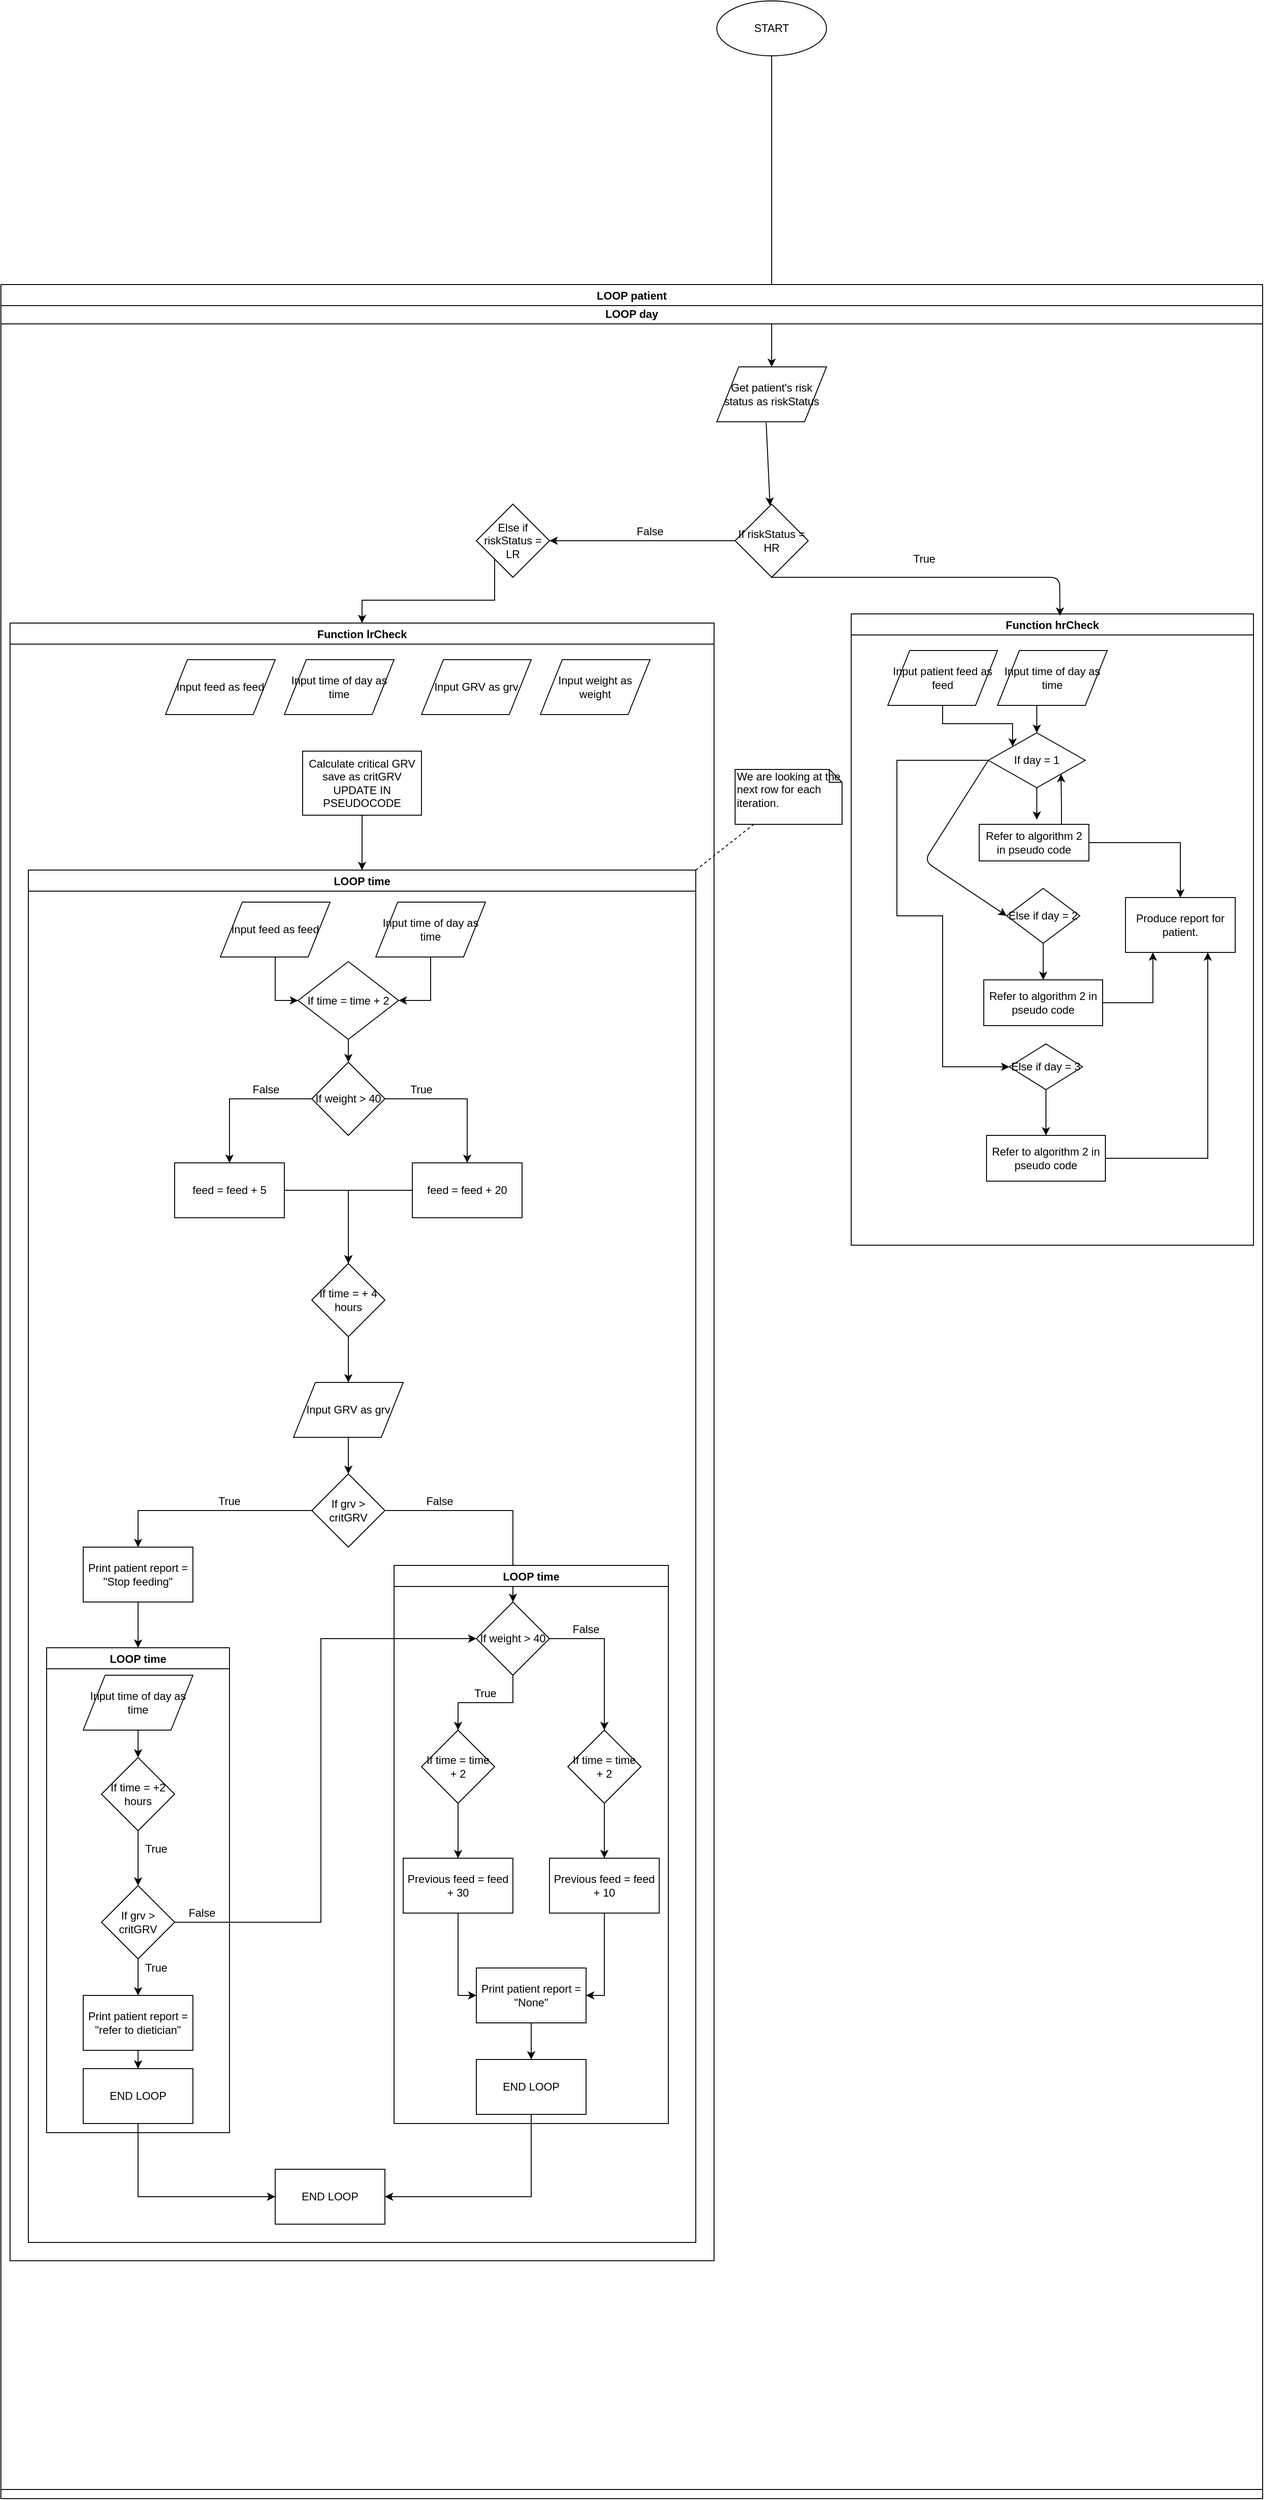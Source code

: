 <mxfile version="12.7.9" type="device"><diagram id="C5RBs43oDa-KdzZeNtuy" name="Page-1"><mxGraphModel dx="2858" dy="2272" grid="1" gridSize="10" guides="1" tooltips="1" connect="1" arrows="1" fold="1" page="1" pageScale="1" pageWidth="827" pageHeight="1169" math="0" shadow="0"><root><mxCell id="WIyWlLk6GJQsqaUBKTNV-0"/><mxCell id="WIyWlLk6GJQsqaUBKTNV-1" parent="WIyWlLk6GJQsqaUBKTNV-0"/><mxCell id="mkg-h_tqtPTonH-50F9G-0" value="START" style="ellipse;whiteSpace=wrap;html=1;" parent="WIyWlLk6GJQsqaUBKTNV-1" vertex="1"><mxGeometry x="353" y="-280" width="120" height="60" as="geometry"/></mxCell><mxCell id="mkg-h_tqtPTonH-50F9G-1" value="Get patient's risk status as riskStatus" style="shape=parallelogram;perimeter=parallelogramPerimeter;whiteSpace=wrap;html=1;" parent="WIyWlLk6GJQsqaUBKTNV-1" vertex="1"><mxGeometry x="353" y="120" width="120" height="60" as="geometry"/></mxCell><mxCell id="mkg-h_tqtPTonH-50F9G-2" value="" style="endArrow=classic;html=1;entryX=0.5;entryY=0;entryDx=0;entryDy=0;" parent="WIyWlLk6GJQsqaUBKTNV-1" source="mkg-h_tqtPTonH-50F9G-0" target="mkg-h_tqtPTonH-50F9G-1" edge="1"><mxGeometry width="50" height="50" relative="1" as="geometry"><mxPoint x="340" y="270" as="sourcePoint"/><mxPoint x="400" y="140" as="targetPoint"/></mxGeometry></mxCell><mxCell id="mkg-h_tqtPTonH-50F9G-3" value="If riskStatus = HR" style="rhombus;whiteSpace=wrap;html=1;" parent="WIyWlLk6GJQsqaUBKTNV-1" vertex="1"><mxGeometry x="373" y="270" width="80" height="80" as="geometry"/></mxCell><mxCell id="cBOBdkckyFNKxuJ2HhrZ-23" style="edgeStyle=orthogonalEdgeStyle;rounded=0;orthogonalLoop=1;jettySize=auto;html=1;exitX=0;exitY=1;exitDx=0;exitDy=0;" parent="WIyWlLk6GJQsqaUBKTNV-1" source="mkg-h_tqtPTonH-50F9G-4" target="cBOBdkckyFNKxuJ2HhrZ-0" edge="1"><mxGeometry relative="1" as="geometry"/></mxCell><mxCell id="mkg-h_tqtPTonH-50F9G-4" value="Else if riskStatus = LR" style="rhombus;whiteSpace=wrap;html=1;" parent="WIyWlLk6GJQsqaUBKTNV-1" vertex="1"><mxGeometry x="90" y="270" width="80" height="80" as="geometry"/></mxCell><mxCell id="mkg-h_tqtPTonH-50F9G-6" value="False" style="text;html=1;strokeColor=none;fillColor=none;align=center;verticalAlign=middle;whiteSpace=wrap;rounded=0;" parent="WIyWlLk6GJQsqaUBKTNV-1" vertex="1"><mxGeometry x="260" y="290" width="40" height="20" as="geometry"/></mxCell><mxCell id="mkg-h_tqtPTonH-50F9G-7" value="" style="endArrow=classic;html=1;exitX=0;exitY=0.5;exitDx=0;exitDy=0;" parent="WIyWlLk6GJQsqaUBKTNV-1" source="mkg-h_tqtPTonH-50F9G-3" target="mkg-h_tqtPTonH-50F9G-4" edge="1"><mxGeometry width="50" height="50" relative="1" as="geometry"><mxPoint x="413" y="350" as="sourcePoint"/><mxPoint x="413" y="400" as="targetPoint"/></mxGeometry></mxCell><mxCell id="mkg-h_tqtPTonH-50F9G-9" value="" style="endArrow=classic;html=1;exitX=0.45;exitY=1.017;exitDx=0;exitDy=0;exitPerimeter=0;" parent="WIyWlLk6GJQsqaUBKTNV-1" source="mkg-h_tqtPTonH-50F9G-1" target="mkg-h_tqtPTonH-50F9G-3" edge="1"><mxGeometry width="50" height="50" relative="1" as="geometry"><mxPoint x="270" y="560" as="sourcePoint"/><mxPoint x="320" y="510" as="targetPoint"/></mxGeometry></mxCell><mxCell id="mkg-h_tqtPTonH-50F9G-11" value="Function hrCheck" style="swimlane;" parent="WIyWlLk6GJQsqaUBKTNV-1" vertex="1"><mxGeometry x="500" y="390" width="440" height="690" as="geometry"><mxRectangle x="210" y="420" width="130" height="23" as="alternateBounds"/></mxGeometry></mxCell><mxCell id="HJg3ob6l5H8S-8j6q5Gc-4" style="edgeStyle=orthogonalEdgeStyle;rounded=0;orthogonalLoop=1;jettySize=auto;html=1;entryX=0;entryY=0;entryDx=0;entryDy=0;" parent="mkg-h_tqtPTonH-50F9G-11" source="mkg-h_tqtPTonH-50F9G-13" target="mkg-h_tqtPTonH-50F9G-24" edge="1"><mxGeometry relative="1" as="geometry"/></mxCell><mxCell id="mkg-h_tqtPTonH-50F9G-13" value="Input patient feed as feed" style="shape=parallelogram;perimeter=parallelogramPerimeter;whiteSpace=wrap;html=1;" parent="mkg-h_tqtPTonH-50F9G-11" vertex="1"><mxGeometry x="40" y="40" width="120" height="60" as="geometry"/></mxCell><mxCell id="HJg3ob6l5H8S-8j6q5Gc-5" style="edgeStyle=orthogonalEdgeStyle;rounded=0;orthogonalLoop=1;jettySize=auto;html=1;exitX=0.5;exitY=1;exitDx=0;exitDy=0;entryX=0.5;entryY=0;entryDx=0;entryDy=0;" parent="mkg-h_tqtPTonH-50F9G-11" source="mkg-h_tqtPTonH-50F9G-14" target="mkg-h_tqtPTonH-50F9G-24" edge="1"><mxGeometry relative="1" as="geometry"/></mxCell><mxCell id="mkg-h_tqtPTonH-50F9G-14" value="Input time of day as time" style="shape=parallelogram;perimeter=parallelogramPerimeter;whiteSpace=wrap;html=1;" parent="mkg-h_tqtPTonH-50F9G-11" vertex="1"><mxGeometry x="160" y="40" width="120" height="60" as="geometry"/></mxCell><mxCell id="HJg3ob6l5H8S-8j6q5Gc-0" value="" style="edgeStyle=orthogonalEdgeStyle;rounded=0;orthogonalLoop=1;jettySize=auto;html=1;" parent="mkg-h_tqtPTonH-50F9G-11" source="mkg-h_tqtPTonH-50F9G-24" edge="1"><mxGeometry relative="1" as="geometry"><mxPoint x="203" y="225" as="targetPoint"/></mxGeometry></mxCell><mxCell id="HJg3ob6l5H8S-8j6q5Gc-13" style="edgeStyle=orthogonalEdgeStyle;rounded=0;orthogonalLoop=1;jettySize=auto;html=1;entryX=0;entryY=0.5;entryDx=0;entryDy=0;" parent="mkg-h_tqtPTonH-50F9G-11" source="mkg-h_tqtPTonH-50F9G-24" target="HJg3ob6l5H8S-8j6q5Gc-10" edge="1"><mxGeometry relative="1" as="geometry"><Array as="points"><mxPoint x="50" y="160"/><mxPoint x="50" y="330"/><mxPoint x="100" y="330"/><mxPoint x="100" y="495"/></Array></mxGeometry></mxCell><mxCell id="mkg-h_tqtPTonH-50F9G-24" value="If day = 1" style="rhombus;whiteSpace=wrap;html=1;" parent="mkg-h_tqtPTonH-50F9G-11" vertex="1"><mxGeometry x="150" y="130" width="106" height="60" as="geometry"/></mxCell><mxCell id="HJg3ob6l5H8S-8j6q5Gc-7" style="edgeStyle=orthogonalEdgeStyle;rounded=0;orthogonalLoop=1;jettySize=auto;html=1;exitX=0.75;exitY=0;exitDx=0;exitDy=0;entryX=1;entryY=1;entryDx=0;entryDy=0;" parent="mkg-h_tqtPTonH-50F9G-11" source="mkg-h_tqtPTonH-50F9G-28" target="mkg-h_tqtPTonH-50F9G-24" edge="1"><mxGeometry relative="1" as="geometry"/></mxCell><mxCell id="HJg3ob6l5H8S-8j6q5Gc-17" style="edgeStyle=orthogonalEdgeStyle;rounded=0;orthogonalLoop=1;jettySize=auto;html=1;entryX=0.5;entryY=0;entryDx=0;entryDy=0;" parent="mkg-h_tqtPTonH-50F9G-11" source="mkg-h_tqtPTonH-50F9G-28" target="HJg3ob6l5H8S-8j6q5Gc-15" edge="1"><mxGeometry relative="1" as="geometry"/></mxCell><mxCell id="mkg-h_tqtPTonH-50F9G-28" value="Refer to algorithm 2 in pseudo code" style="rounded=0;whiteSpace=wrap;html=1;" parent="mkg-h_tqtPTonH-50F9G-11" vertex="1"><mxGeometry x="140" y="230" width="120" height="40" as="geometry"/></mxCell><mxCell id="HJg3ob6l5H8S-8j6q5Gc-9" style="edgeStyle=orthogonalEdgeStyle;rounded=0;orthogonalLoop=1;jettySize=auto;html=1;exitX=0.5;exitY=1;exitDx=0;exitDy=0;entryX=0.5;entryY=0;entryDx=0;entryDy=0;" parent="mkg-h_tqtPTonH-50F9G-11" source="HJg3ob6l5H8S-8j6q5Gc-1" target="HJg3ob6l5H8S-8j6q5Gc-8" edge="1"><mxGeometry relative="1" as="geometry"/></mxCell><mxCell id="HJg3ob6l5H8S-8j6q5Gc-1" value="Else if day = 2" style="rhombus;whiteSpace=wrap;html=1;" parent="mkg-h_tqtPTonH-50F9G-11" vertex="1"><mxGeometry x="170" y="300" width="80" height="60" as="geometry"/></mxCell><mxCell id="HJg3ob6l5H8S-8j6q5Gc-2" value="" style="endArrow=classic;html=1;exitX=0;exitY=0.5;exitDx=0;exitDy=0;entryX=0;entryY=0.5;entryDx=0;entryDy=0;" parent="mkg-h_tqtPTonH-50F9G-11" source="mkg-h_tqtPTonH-50F9G-24" target="HJg3ob6l5H8S-8j6q5Gc-1" edge="1"><mxGeometry width="50" height="50" relative="1" as="geometry"><mxPoint x="180" y="310" as="sourcePoint"/><mxPoint x="230" y="260" as="targetPoint"/><Array as="points"><mxPoint x="80" y="270"/></Array></mxGeometry></mxCell><mxCell id="HJg3ob6l5H8S-8j6q5Gc-18" style="edgeStyle=orthogonalEdgeStyle;rounded=0;orthogonalLoop=1;jettySize=auto;html=1;entryX=0.25;entryY=1;entryDx=0;entryDy=0;" parent="mkg-h_tqtPTonH-50F9G-11" source="HJg3ob6l5H8S-8j6q5Gc-8" target="HJg3ob6l5H8S-8j6q5Gc-15" edge="1"><mxGeometry relative="1" as="geometry"/></mxCell><mxCell id="HJg3ob6l5H8S-8j6q5Gc-8" value="Refer to algorithm 2 in pseudo code" style="rounded=0;whiteSpace=wrap;html=1;" parent="mkg-h_tqtPTonH-50F9G-11" vertex="1"><mxGeometry x="145" y="400" width="130" height="50" as="geometry"/></mxCell><mxCell id="HJg3ob6l5H8S-8j6q5Gc-14" style="edgeStyle=orthogonalEdgeStyle;rounded=0;orthogonalLoop=1;jettySize=auto;html=1;" parent="mkg-h_tqtPTonH-50F9G-11" source="HJg3ob6l5H8S-8j6q5Gc-10" target="HJg3ob6l5H8S-8j6q5Gc-11" edge="1"><mxGeometry relative="1" as="geometry"/></mxCell><mxCell id="HJg3ob6l5H8S-8j6q5Gc-10" value="Else if day = 3" style="rhombus;whiteSpace=wrap;html=1;" parent="mkg-h_tqtPTonH-50F9G-11" vertex="1"><mxGeometry x="173" y="470" width="80" height="50" as="geometry"/></mxCell><mxCell id="HJg3ob6l5H8S-8j6q5Gc-19" style="edgeStyle=orthogonalEdgeStyle;rounded=0;orthogonalLoop=1;jettySize=auto;html=1;entryX=0.75;entryY=1;entryDx=0;entryDy=0;" parent="mkg-h_tqtPTonH-50F9G-11" source="HJg3ob6l5H8S-8j6q5Gc-11" target="HJg3ob6l5H8S-8j6q5Gc-15" edge="1"><mxGeometry relative="1" as="geometry"/></mxCell><mxCell id="HJg3ob6l5H8S-8j6q5Gc-11" value="Refer to algorithm 2 in pseudo code" style="rounded=0;whiteSpace=wrap;html=1;" parent="mkg-h_tqtPTonH-50F9G-11" vertex="1"><mxGeometry x="148" y="570" width="130" height="50" as="geometry"/></mxCell><mxCell id="HJg3ob6l5H8S-8j6q5Gc-15" value="Produce report for patient." style="rounded=0;whiteSpace=wrap;html=1;" parent="mkg-h_tqtPTonH-50F9G-11" vertex="1"><mxGeometry x="300" y="310" width="120" height="60" as="geometry"/></mxCell><mxCell id="mkg-h_tqtPTonH-50F9G-15" value="" style="endArrow=classic;html=1;exitX=0.5;exitY=1;exitDx=0;exitDy=0;entryX=0.519;entryY=0.003;entryDx=0;entryDy=0;entryPerimeter=0;" parent="WIyWlLk6GJQsqaUBKTNV-1" source="mkg-h_tqtPTonH-50F9G-3" target="mkg-h_tqtPTonH-50F9G-11" edge="1"><mxGeometry width="50" height="50" relative="1" as="geometry"><mxPoint x="190" y="820" as="sourcePoint"/><mxPoint x="240" y="770" as="targetPoint"/><Array as="points"><mxPoint x="728" y="350"/></Array></mxGeometry></mxCell><mxCell id="cBOBdkckyFNKxuJ2HhrZ-0" value="Function lrCheck" style="swimlane;" parent="WIyWlLk6GJQsqaUBKTNV-1" vertex="1"><mxGeometry x="-420" y="400" width="770" height="1790" as="geometry"><mxRectangle x="210" y="420" width="130" height="23" as="alternateBounds"/></mxGeometry></mxCell><mxCell id="cBOBdkckyFNKxuJ2HhrZ-26" value="Input feed as feed" style="shape=parallelogram;perimeter=parallelogramPerimeter;whiteSpace=wrap;html=1;" parent="cBOBdkckyFNKxuJ2HhrZ-0" vertex="1"><mxGeometry x="170" y="40" width="120" height="60" as="geometry"/></mxCell><mxCell id="cBOBdkckyFNKxuJ2HhrZ-27" value="Input time of day as time" style="shape=parallelogram;perimeter=parallelogramPerimeter;whiteSpace=wrap;html=1;" parent="cBOBdkckyFNKxuJ2HhrZ-0" vertex="1"><mxGeometry x="300" y="40" width="120" height="60" as="geometry"/></mxCell><mxCell id="1p5DukLYMVTZj69eEdeY-12" style="edgeStyle=orthogonalEdgeStyle;rounded=0;orthogonalLoop=1;jettySize=auto;html=1;" edge="1" parent="cBOBdkckyFNKxuJ2HhrZ-0" source="cBOBdkckyFNKxuJ2HhrZ-29" target="cBOBdkckyFNKxuJ2HhrZ-32"><mxGeometry relative="1" as="geometry"/></mxCell><mxCell id="cBOBdkckyFNKxuJ2HhrZ-29" value="Calculate critical GRV save as critGRV&lt;br&gt;UPDATE IN PSEUDOCODE" style="rounded=0;whiteSpace=wrap;html=1;" parent="cBOBdkckyFNKxuJ2HhrZ-0" vertex="1"><mxGeometry x="320" y="140" width="130" height="70" as="geometry"/></mxCell><mxCell id="cBOBdkckyFNKxuJ2HhrZ-30" value="Input GRV as grv" style="shape=parallelogram;perimeter=parallelogramPerimeter;whiteSpace=wrap;html=1;" parent="cBOBdkckyFNKxuJ2HhrZ-0" vertex="1"><mxGeometry x="450" y="40" width="120" height="60" as="geometry"/></mxCell><mxCell id="cBOBdkckyFNKxuJ2HhrZ-31" value="Input weight as weight" style="shape=parallelogram;perimeter=parallelogramPerimeter;whiteSpace=wrap;html=1;" parent="cBOBdkckyFNKxuJ2HhrZ-0" vertex="1"><mxGeometry x="580" y="40" width="120" height="60" as="geometry"/></mxCell><mxCell id="cBOBdkckyFNKxuJ2HhrZ-32" value="LOOP time" style="swimlane;" parent="cBOBdkckyFNKxuJ2HhrZ-0" vertex="1"><mxGeometry x="20" y="270" width="730" height="1500" as="geometry"/></mxCell><mxCell id="1p5DukLYMVTZj69eEdeY-8" style="edgeStyle=orthogonalEdgeStyle;rounded=0;orthogonalLoop=1;jettySize=auto;html=1;entryX=0;entryY=0.5;entryDx=0;entryDy=0;" edge="1" parent="cBOBdkckyFNKxuJ2HhrZ-32" source="cBOBdkckyFNKxuJ2HhrZ-35" target="cBOBdkckyFNKxuJ2HhrZ-79"><mxGeometry relative="1" as="geometry"/></mxCell><mxCell id="cBOBdkckyFNKxuJ2HhrZ-35" value="Input feed as feed" style="shape=parallelogram;perimeter=parallelogramPerimeter;whiteSpace=wrap;html=1;" parent="cBOBdkckyFNKxuJ2HhrZ-32" vertex="1"><mxGeometry x="210" y="35" width="120" height="60" as="geometry"/></mxCell><mxCell id="1p5DukLYMVTZj69eEdeY-9" style="edgeStyle=orthogonalEdgeStyle;rounded=0;orthogonalLoop=1;jettySize=auto;html=1;entryX=1;entryY=0.5;entryDx=0;entryDy=0;" edge="1" parent="cBOBdkckyFNKxuJ2HhrZ-32" source="cBOBdkckyFNKxuJ2HhrZ-36" target="cBOBdkckyFNKxuJ2HhrZ-79"><mxGeometry relative="1" as="geometry"/></mxCell><mxCell id="cBOBdkckyFNKxuJ2HhrZ-36" value="Input time of day as time" style="shape=parallelogram;perimeter=parallelogramPerimeter;whiteSpace=wrap;html=1;" parent="cBOBdkckyFNKxuJ2HhrZ-32" vertex="1"><mxGeometry x="380" y="35" width="120" height="60" as="geometry"/></mxCell><mxCell id="cBOBdkckyFNKxuJ2HhrZ-41" style="edgeStyle=orthogonalEdgeStyle;rounded=0;orthogonalLoop=1;jettySize=auto;html=1;exitX=0.5;exitY=1;exitDx=0;exitDy=0;" parent="cBOBdkckyFNKxuJ2HhrZ-32" source="cBOBdkckyFNKxuJ2HhrZ-37" target="cBOBdkckyFNKxuJ2HhrZ-40" edge="1"><mxGeometry relative="1" as="geometry"/></mxCell><mxCell id="cBOBdkckyFNKxuJ2HhrZ-37" value="If time = + 4 hours" style="rhombus;whiteSpace=wrap;html=1;" parent="cBOBdkckyFNKxuJ2HhrZ-32" vertex="1"><mxGeometry x="310" y="430" width="80" height="80" as="geometry"/></mxCell><mxCell id="cBOBdkckyFNKxuJ2HhrZ-44" style="edgeStyle=orthogonalEdgeStyle;rounded=0;orthogonalLoop=1;jettySize=auto;html=1;exitX=0.5;exitY=1;exitDx=0;exitDy=0;" parent="cBOBdkckyFNKxuJ2HhrZ-32" source="cBOBdkckyFNKxuJ2HhrZ-40" target="cBOBdkckyFNKxuJ2HhrZ-43" edge="1"><mxGeometry relative="1" as="geometry"/></mxCell><mxCell id="cBOBdkckyFNKxuJ2HhrZ-40" value="Input GRV as grv" style="shape=parallelogram;perimeter=parallelogramPerimeter;whiteSpace=wrap;html=1;" parent="cBOBdkckyFNKxuJ2HhrZ-32" vertex="1"><mxGeometry x="290" y="560" width="120" height="60" as="geometry"/></mxCell><mxCell id="cBOBdkckyFNKxuJ2HhrZ-107" style="edgeStyle=orthogonalEdgeStyle;rounded=0;orthogonalLoop=1;jettySize=auto;html=1;" parent="cBOBdkckyFNKxuJ2HhrZ-32" source="cBOBdkckyFNKxuJ2HhrZ-43" target="cBOBdkckyFNKxuJ2HhrZ-106" edge="1"><mxGeometry relative="1" as="geometry"/></mxCell><mxCell id="cBOBdkckyFNKxuJ2HhrZ-43" value="If grv &amp;gt; critGRV" style="rhombus;whiteSpace=wrap;html=1;" parent="cBOBdkckyFNKxuJ2HhrZ-32" vertex="1"><mxGeometry x="310" y="660" width="80" height="80" as="geometry"/></mxCell><mxCell id="cBOBdkckyFNKxuJ2HhrZ-48" value="True" style="text;html=1;strokeColor=none;fillColor=none;align=center;verticalAlign=middle;whiteSpace=wrap;rounded=0;" parent="cBOBdkckyFNKxuJ2HhrZ-32" vertex="1"><mxGeometry x="200" y="680" width="40" height="20" as="geometry"/></mxCell><mxCell id="cBOBdkckyFNKxuJ2HhrZ-45" value="LOOP time" style="swimlane;" parent="cBOBdkckyFNKxuJ2HhrZ-32" vertex="1"><mxGeometry x="20" y="850" width="200" height="530" as="geometry"/></mxCell><mxCell id="cBOBdkckyFNKxuJ2HhrZ-52" style="edgeStyle=orthogonalEdgeStyle;rounded=0;orthogonalLoop=1;jettySize=auto;html=1;exitX=0.5;exitY=1;exitDx=0;exitDy=0;entryX=0.5;entryY=0;entryDx=0;entryDy=0;" parent="cBOBdkckyFNKxuJ2HhrZ-45" source="cBOBdkckyFNKxuJ2HhrZ-50" target="cBOBdkckyFNKxuJ2HhrZ-51" edge="1"><mxGeometry relative="1" as="geometry"/></mxCell><mxCell id="cBOBdkckyFNKxuJ2HhrZ-50" value="If time = +2 hours" style="rhombus;whiteSpace=wrap;html=1;" parent="cBOBdkckyFNKxuJ2HhrZ-45" vertex="1"><mxGeometry x="60" y="120" width="80" height="80" as="geometry"/></mxCell><mxCell id="cBOBdkckyFNKxuJ2HhrZ-54" style="edgeStyle=orthogonalEdgeStyle;rounded=0;orthogonalLoop=1;jettySize=auto;html=1;exitX=0.5;exitY=1;exitDx=0;exitDy=0;entryX=0.5;entryY=0;entryDx=0;entryDy=0;" parent="cBOBdkckyFNKxuJ2HhrZ-45" source="cBOBdkckyFNKxuJ2HhrZ-51" edge="1"><mxGeometry relative="1" as="geometry"><mxPoint x="100" y="380" as="targetPoint"/></mxGeometry></mxCell><mxCell id="cBOBdkckyFNKxuJ2HhrZ-51" value="If grv &amp;gt; critGRV" style="rhombus;whiteSpace=wrap;html=1;" parent="cBOBdkckyFNKxuJ2HhrZ-45" vertex="1"><mxGeometry x="60" y="260" width="80" height="80" as="geometry"/></mxCell><mxCell id="1p5DukLYMVTZj69eEdeY-30" value="" style="edgeStyle=orthogonalEdgeStyle;rounded=0;orthogonalLoop=1;jettySize=auto;html=1;" edge="1" parent="cBOBdkckyFNKxuJ2HhrZ-45" source="cBOBdkckyFNKxuJ2HhrZ-53" target="1p5DukLYMVTZj69eEdeY-29"><mxGeometry relative="1" as="geometry"/></mxCell><mxCell id="cBOBdkckyFNKxuJ2HhrZ-53" value="Print patient report = &quot;refer to dietician&quot;" style="rounded=0;whiteSpace=wrap;html=1;" parent="cBOBdkckyFNKxuJ2HhrZ-45" vertex="1"><mxGeometry x="40" y="380" width="120" height="60" as="geometry"/></mxCell><mxCell id="cBOBdkckyFNKxuJ2HhrZ-56" value="True" style="text;html=1;strokeColor=none;fillColor=none;align=center;verticalAlign=middle;whiteSpace=wrap;rounded=0;" parent="cBOBdkckyFNKxuJ2HhrZ-45" vertex="1"><mxGeometry x="100" y="210" width="40" height="20" as="geometry"/></mxCell><mxCell id="cBOBdkckyFNKxuJ2HhrZ-57" value="True" style="text;html=1;strokeColor=none;fillColor=none;align=center;verticalAlign=middle;whiteSpace=wrap;rounded=0;" parent="cBOBdkckyFNKxuJ2HhrZ-45" vertex="1"><mxGeometry x="100" y="340" width="40" height="20" as="geometry"/></mxCell><mxCell id="1p5DukLYMVTZj69eEdeY-14" style="edgeStyle=orthogonalEdgeStyle;rounded=0;orthogonalLoop=1;jettySize=auto;html=1;entryX=0.5;entryY=0;entryDx=0;entryDy=0;" edge="1" parent="cBOBdkckyFNKxuJ2HhrZ-45" source="1p5DukLYMVTZj69eEdeY-13" target="cBOBdkckyFNKxuJ2HhrZ-50"><mxGeometry relative="1" as="geometry"/></mxCell><mxCell id="1p5DukLYMVTZj69eEdeY-13" value="Input time of day as time" style="shape=parallelogram;perimeter=parallelogramPerimeter;whiteSpace=wrap;html=1;" vertex="1" parent="cBOBdkckyFNKxuJ2HhrZ-45"><mxGeometry x="40" y="30" width="120" height="60" as="geometry"/></mxCell><mxCell id="1p5DukLYMVTZj69eEdeY-16" value="False" style="text;html=1;strokeColor=none;fillColor=none;align=center;verticalAlign=middle;whiteSpace=wrap;rounded=0;" vertex="1" parent="cBOBdkckyFNKxuJ2HhrZ-45"><mxGeometry x="150" y="280" width="40" height="20" as="geometry"/></mxCell><mxCell id="1p5DukLYMVTZj69eEdeY-29" value="END LOOP" style="rounded=0;whiteSpace=wrap;html=1;" vertex="1" parent="cBOBdkckyFNKxuJ2HhrZ-45"><mxGeometry x="40" y="460" width="120" height="60" as="geometry"/></mxCell><mxCell id="cBOBdkckyFNKxuJ2HhrZ-47" style="edgeStyle=orthogonalEdgeStyle;rounded=0;orthogonalLoop=1;jettySize=auto;html=1;entryX=0.5;entryY=0;entryDx=0;entryDy=0;" parent="cBOBdkckyFNKxuJ2HhrZ-32" source="cBOBdkckyFNKxuJ2HhrZ-43" target="1p5DukLYMVTZj69eEdeY-20" edge="1"><mxGeometry relative="1" as="geometry"><mxPoint x="440" y="680" as="targetPoint"/></mxGeometry></mxCell><mxCell id="cBOBdkckyFNKxuJ2HhrZ-78" style="edgeStyle=orthogonalEdgeStyle;rounded=0;orthogonalLoop=1;jettySize=auto;html=1;" parent="cBOBdkckyFNKxuJ2HhrZ-32" source="cBOBdkckyFNKxuJ2HhrZ-58" target="cBOBdkckyFNKxuJ2HhrZ-37" edge="1"><mxGeometry relative="1" as="geometry"/></mxCell><mxCell id="cBOBdkckyFNKxuJ2HhrZ-58" value="feed = feed + 5" style="rounded=0;whiteSpace=wrap;html=1;" parent="cBOBdkckyFNKxuJ2HhrZ-32" vertex="1"><mxGeometry x="160" y="320" width="120" height="60" as="geometry"/></mxCell><mxCell id="cBOBdkckyFNKxuJ2HhrZ-103" style="edgeStyle=orthogonalEdgeStyle;rounded=0;orthogonalLoop=1;jettySize=auto;html=1;entryX=0.5;entryY=0;entryDx=0;entryDy=0;" parent="cBOBdkckyFNKxuJ2HhrZ-32" source="cBOBdkckyFNKxuJ2HhrZ-79" target="1p5DukLYMVTZj69eEdeY-0" edge="1"><mxGeometry relative="1" as="geometry"><mxPoint x="350.0" y="250" as="targetPoint"/></mxGeometry></mxCell><mxCell id="cBOBdkckyFNKxuJ2HhrZ-79" value="If time = time + 2" style="rhombus;whiteSpace=wrap;html=1;" parent="cBOBdkckyFNKxuJ2HhrZ-32" vertex="1"><mxGeometry x="295" y="100" width="110" height="85" as="geometry"/></mxCell><mxCell id="cBOBdkckyFNKxuJ2HhrZ-111" style="edgeStyle=orthogonalEdgeStyle;rounded=0;orthogonalLoop=1;jettySize=auto;html=1;" parent="cBOBdkckyFNKxuJ2HhrZ-32" source="cBOBdkckyFNKxuJ2HhrZ-106" target="cBOBdkckyFNKxuJ2HhrZ-110" edge="1"><mxGeometry relative="1" as="geometry"/></mxCell><mxCell id="cBOBdkckyFNKxuJ2HhrZ-116" style="edgeStyle=orthogonalEdgeStyle;rounded=0;orthogonalLoop=1;jettySize=auto;html=1;entryX=0.5;entryY=0;entryDx=0;entryDy=0;" parent="cBOBdkckyFNKxuJ2HhrZ-32" source="cBOBdkckyFNKxuJ2HhrZ-106" target="cBOBdkckyFNKxuJ2HhrZ-115" edge="1"><mxGeometry relative="1" as="geometry"/></mxCell><mxCell id="cBOBdkckyFNKxuJ2HhrZ-108" value="False" style="text;html=1;strokeColor=none;fillColor=none;align=center;verticalAlign=middle;whiteSpace=wrap;rounded=0;" parent="cBOBdkckyFNKxuJ2HhrZ-32" vertex="1"><mxGeometry x="430" y="680" width="40" height="20" as="geometry"/></mxCell><mxCell id="1p5DukLYMVTZj69eEdeY-19" style="edgeStyle=orthogonalEdgeStyle;rounded=0;orthogonalLoop=1;jettySize=auto;html=1;entryX=1;entryY=0.5;entryDx=0;entryDy=0;" edge="1" parent="cBOBdkckyFNKxuJ2HhrZ-32" source="cBOBdkckyFNKxuJ2HhrZ-109" target="1p5DukLYMVTZj69eEdeY-17"><mxGeometry relative="1" as="geometry"/></mxCell><mxCell id="cBOBdkckyFNKxuJ2HhrZ-109" value="Previous feed = feed + 10" style="rounded=0;whiteSpace=wrap;html=1;" parent="cBOBdkckyFNKxuJ2HhrZ-32" vertex="1"><mxGeometry x="570" y="1080" width="120" height="60" as="geometry"/></mxCell><mxCell id="cBOBdkckyFNKxuJ2HhrZ-112" style="edgeStyle=orthogonalEdgeStyle;rounded=0;orthogonalLoop=1;jettySize=auto;html=1;" parent="cBOBdkckyFNKxuJ2HhrZ-32" source="cBOBdkckyFNKxuJ2HhrZ-110" target="cBOBdkckyFNKxuJ2HhrZ-109" edge="1"><mxGeometry relative="1" as="geometry"/></mxCell><mxCell id="cBOBdkckyFNKxuJ2HhrZ-110" value="If time = time + 2" style="rhombus;whiteSpace=wrap;html=1;" parent="cBOBdkckyFNKxuJ2HhrZ-32" vertex="1"><mxGeometry x="590" y="940" width="80" height="80" as="geometry"/></mxCell><mxCell id="cBOBdkckyFNKxuJ2HhrZ-113" value="False" style="text;html=1;strokeColor=none;fillColor=none;align=center;verticalAlign=middle;whiteSpace=wrap;rounded=0;" parent="cBOBdkckyFNKxuJ2HhrZ-32" vertex="1"><mxGeometry x="590" y="820" width="40" height="20" as="geometry"/></mxCell><mxCell id="1p5DukLYMVTZj69eEdeY-18" style="edgeStyle=orthogonalEdgeStyle;rounded=0;orthogonalLoop=1;jettySize=auto;html=1;entryX=0;entryY=0.5;entryDx=0;entryDy=0;" edge="1" parent="cBOBdkckyFNKxuJ2HhrZ-32" source="cBOBdkckyFNKxuJ2HhrZ-114" target="1p5DukLYMVTZj69eEdeY-17"><mxGeometry relative="1" as="geometry"/></mxCell><mxCell id="cBOBdkckyFNKxuJ2HhrZ-114" value="Previous feed = feed + 30" style="rounded=0;whiteSpace=wrap;html=1;" parent="cBOBdkckyFNKxuJ2HhrZ-32" vertex="1"><mxGeometry x="410" y="1080" width="120" height="60" as="geometry"/></mxCell><mxCell id="cBOBdkckyFNKxuJ2HhrZ-117" style="edgeStyle=orthogonalEdgeStyle;rounded=0;orthogonalLoop=1;jettySize=auto;html=1;" parent="cBOBdkckyFNKxuJ2HhrZ-32" source="cBOBdkckyFNKxuJ2HhrZ-115" target="cBOBdkckyFNKxuJ2HhrZ-114" edge="1"><mxGeometry relative="1" as="geometry"/></mxCell><mxCell id="cBOBdkckyFNKxuJ2HhrZ-115" value="If time = time + 2" style="rhombus;whiteSpace=wrap;html=1;" parent="cBOBdkckyFNKxuJ2HhrZ-32" vertex="1"><mxGeometry x="430" y="940" width="80" height="80" as="geometry"/></mxCell><mxCell id="cBOBdkckyFNKxuJ2HhrZ-118" value="True" style="text;html=1;strokeColor=none;fillColor=none;align=center;verticalAlign=middle;whiteSpace=wrap;rounded=0;" parent="cBOBdkckyFNKxuJ2HhrZ-32" vertex="1"><mxGeometry x="480" y="890" width="40" height="20" as="geometry"/></mxCell><mxCell id="1p5DukLYMVTZj69eEdeY-2" style="edgeStyle=orthogonalEdgeStyle;rounded=0;orthogonalLoop=1;jettySize=auto;html=1;" edge="1" parent="cBOBdkckyFNKxuJ2HhrZ-32" source="1p5DukLYMVTZj69eEdeY-0" target="cBOBdkckyFNKxuJ2HhrZ-58"><mxGeometry relative="1" as="geometry"/></mxCell><mxCell id="1p5DukLYMVTZj69eEdeY-3" style="edgeStyle=orthogonalEdgeStyle;rounded=0;orthogonalLoop=1;jettySize=auto;html=1;entryX=0.5;entryY=0;entryDx=0;entryDy=0;" edge="1" parent="cBOBdkckyFNKxuJ2HhrZ-32" source="1p5DukLYMVTZj69eEdeY-0" target="1p5DukLYMVTZj69eEdeY-1"><mxGeometry relative="1" as="geometry"/></mxCell><mxCell id="1p5DukLYMVTZj69eEdeY-0" value="If weight &amp;gt; 40" style="rhombus;whiteSpace=wrap;html=1;" vertex="1" parent="cBOBdkckyFNKxuJ2HhrZ-32"><mxGeometry x="310" y="210" width="80" height="80" as="geometry"/></mxCell><mxCell id="1p5DukLYMVTZj69eEdeY-6" style="edgeStyle=orthogonalEdgeStyle;rounded=0;orthogonalLoop=1;jettySize=auto;html=1;entryX=0.5;entryY=0;entryDx=0;entryDy=0;" edge="1" parent="cBOBdkckyFNKxuJ2HhrZ-32" source="1p5DukLYMVTZj69eEdeY-1" target="cBOBdkckyFNKxuJ2HhrZ-37"><mxGeometry relative="1" as="geometry"/></mxCell><mxCell id="1p5DukLYMVTZj69eEdeY-1" value="feed = feed + 20" style="rounded=0;whiteSpace=wrap;html=1;" vertex="1" parent="cBOBdkckyFNKxuJ2HhrZ-32"><mxGeometry x="420" y="320" width="120" height="60" as="geometry"/></mxCell><mxCell id="1p5DukLYMVTZj69eEdeY-4" value="False" style="text;html=1;strokeColor=none;fillColor=none;align=center;verticalAlign=middle;whiteSpace=wrap;rounded=0;" vertex="1" parent="cBOBdkckyFNKxuJ2HhrZ-32"><mxGeometry x="240" y="230" width="40" height="20" as="geometry"/></mxCell><mxCell id="1p5DukLYMVTZj69eEdeY-5" value="True" style="text;html=1;strokeColor=none;fillColor=none;align=center;verticalAlign=middle;whiteSpace=wrap;rounded=0;" vertex="1" parent="cBOBdkckyFNKxuJ2HhrZ-32"><mxGeometry x="410" y="230" width="40" height="20" as="geometry"/></mxCell><mxCell id="1p5DukLYMVTZj69eEdeY-15" style="edgeStyle=orthogonalEdgeStyle;rounded=0;orthogonalLoop=1;jettySize=auto;html=1;entryX=0;entryY=0.5;entryDx=0;entryDy=0;" edge="1" parent="cBOBdkckyFNKxuJ2HhrZ-32" source="cBOBdkckyFNKxuJ2HhrZ-51" target="cBOBdkckyFNKxuJ2HhrZ-106"><mxGeometry relative="1" as="geometry"><mxPoint x="370" y="750" as="targetPoint"/><Array as="points"><mxPoint x="320" y="1150"/><mxPoint x="320" y="840"/></Array></mxGeometry></mxCell><mxCell id="1p5DukLYMVTZj69eEdeY-28" value="" style="edgeStyle=orthogonalEdgeStyle;rounded=0;orthogonalLoop=1;jettySize=auto;html=1;" edge="1" parent="cBOBdkckyFNKxuJ2HhrZ-32" source="1p5DukLYMVTZj69eEdeY-17" target="1p5DukLYMVTZj69eEdeY-27"><mxGeometry relative="1" as="geometry"/></mxCell><mxCell id="1p5DukLYMVTZj69eEdeY-17" value="Print patient report = &quot;None&quot;" style="rounded=0;whiteSpace=wrap;html=1;" vertex="1" parent="cBOBdkckyFNKxuJ2HhrZ-32"><mxGeometry x="490" y="1200" width="120" height="60" as="geometry"/></mxCell><mxCell id="1p5DukLYMVTZj69eEdeY-24" style="edgeStyle=orthogonalEdgeStyle;rounded=0;orthogonalLoop=1;jettySize=auto;html=1;entryX=0.5;entryY=0;entryDx=0;entryDy=0;" edge="1" parent="cBOBdkckyFNKxuJ2HhrZ-32" source="1p5DukLYMVTZj69eEdeY-20" target="cBOBdkckyFNKxuJ2HhrZ-45"><mxGeometry relative="1" as="geometry"/></mxCell><mxCell id="1p5DukLYMVTZj69eEdeY-20" value="Print patient report = &quot;Stop feeding&quot;" style="rounded=0;whiteSpace=wrap;html=1;" vertex="1" parent="cBOBdkckyFNKxuJ2HhrZ-32"><mxGeometry x="60" y="740" width="120" height="60" as="geometry"/></mxCell><mxCell id="1p5DukLYMVTZj69eEdeY-26" value="LOOP time" style="swimlane;" vertex="1" parent="cBOBdkckyFNKxuJ2HhrZ-32"><mxGeometry x="400" y="760" width="300" height="610" as="geometry"/></mxCell><mxCell id="cBOBdkckyFNKxuJ2HhrZ-106" value="If weight &amp;gt; 40" style="rhombus;whiteSpace=wrap;html=1;" parent="1p5DukLYMVTZj69eEdeY-26" vertex="1"><mxGeometry x="90" y="40" width="80" height="80" as="geometry"/></mxCell><mxCell id="1p5DukLYMVTZj69eEdeY-27" value="END LOOP" style="rounded=0;whiteSpace=wrap;html=1;" vertex="1" parent="1p5DukLYMVTZj69eEdeY-26"><mxGeometry x="90" y="540" width="120" height="60" as="geometry"/></mxCell><mxCell id="1p5DukLYMVTZj69eEdeY-44" value="END LOOP" style="rounded=0;whiteSpace=wrap;html=1;" vertex="1" parent="cBOBdkckyFNKxuJ2HhrZ-32"><mxGeometry x="270" y="1420" width="120" height="60" as="geometry"/></mxCell><mxCell id="1p5DukLYMVTZj69eEdeY-45" style="edgeStyle=orthogonalEdgeStyle;rounded=0;orthogonalLoop=1;jettySize=auto;html=1;entryX=0;entryY=0.5;entryDx=0;entryDy=0;" edge="1" parent="cBOBdkckyFNKxuJ2HhrZ-32" source="1p5DukLYMVTZj69eEdeY-29" target="1p5DukLYMVTZj69eEdeY-44"><mxGeometry relative="1" as="geometry"><Array as="points"><mxPoint x="120" y="1450"/></Array></mxGeometry></mxCell><mxCell id="1p5DukLYMVTZj69eEdeY-46" style="edgeStyle=orthogonalEdgeStyle;rounded=0;orthogonalLoop=1;jettySize=auto;html=1;entryX=1;entryY=0.5;entryDx=0;entryDy=0;" edge="1" parent="cBOBdkckyFNKxuJ2HhrZ-32" source="1p5DukLYMVTZj69eEdeY-27" target="1p5DukLYMVTZj69eEdeY-44"><mxGeometry relative="1" as="geometry"><Array as="points"><mxPoint x="550" y="1450"/></Array></mxGeometry></mxCell><mxCell id="cBOBdkckyFNKxuJ2HhrZ-24" value="True" style="text;html=1;strokeColor=none;fillColor=none;align=center;verticalAlign=middle;whiteSpace=wrap;rounded=0;" parent="WIyWlLk6GJQsqaUBKTNV-1" vertex="1"><mxGeometry x="560" y="320" width="40" height="20" as="geometry"/></mxCell><mxCell id="cBOBdkckyFNKxuJ2HhrZ-38" value="We are looking at the next row for each iteration." style="shape=note;whiteSpace=wrap;html=1;size=14;verticalAlign=top;align=left;spacingTop=-6;" parent="WIyWlLk6GJQsqaUBKTNV-1" vertex="1"><mxGeometry x="373" y="560" width="117" height="60" as="geometry"/></mxCell><mxCell id="cBOBdkckyFNKxuJ2HhrZ-39" value="" style="endArrow=none;dashed=1;html=1;exitX=1;exitY=0;exitDx=0;exitDy=0;" parent="WIyWlLk6GJQsqaUBKTNV-1" source="cBOBdkckyFNKxuJ2HhrZ-32" target="cBOBdkckyFNKxuJ2HhrZ-38" edge="1"><mxGeometry width="50" height="50" relative="1" as="geometry"><mxPoint x="-340" y="730" as="sourcePoint"/><mxPoint x="-290" y="680" as="targetPoint"/></mxGeometry></mxCell><mxCell id="1p5DukLYMVTZj69eEdeY-49" value="LOOP day" style="swimlane;" vertex="1" parent="WIyWlLk6GJQsqaUBKTNV-1"><mxGeometry x="-430" y="50" width="1380" height="2390" as="geometry"/></mxCell><mxCell id="1p5DukLYMVTZj69eEdeY-50" value="LOOP patient" style="swimlane;" vertex="1" parent="WIyWlLk6GJQsqaUBKTNV-1"><mxGeometry x="-430" y="30" width="1380" height="2420" as="geometry"/></mxCell></root></mxGraphModel></diagram></mxfile>